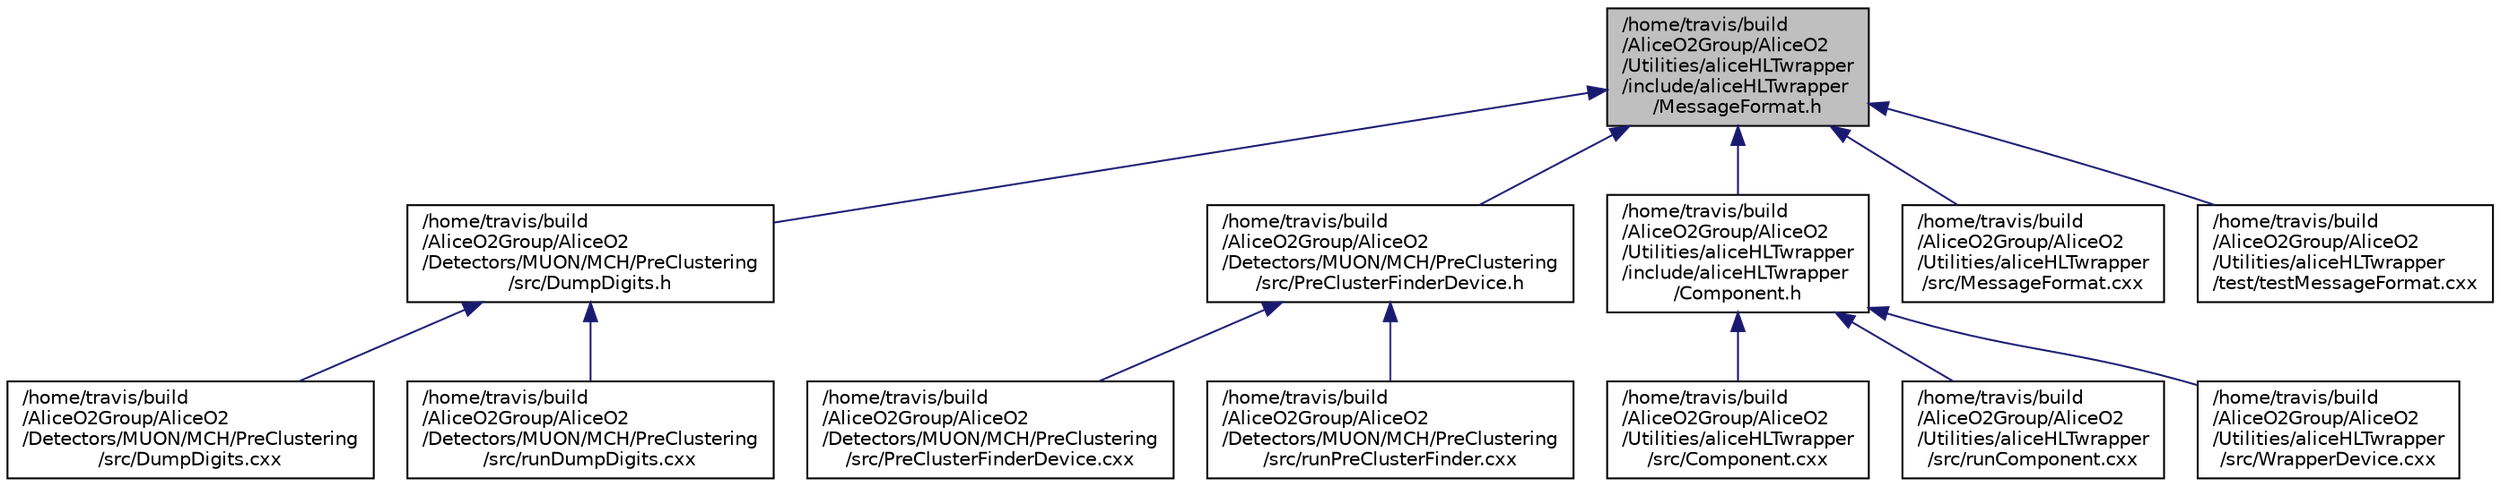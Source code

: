 digraph "/home/travis/build/AliceO2Group/AliceO2/Utilities/aliceHLTwrapper/include/aliceHLTwrapper/MessageFormat.h"
{
 // INTERACTIVE_SVG=YES
  bgcolor="transparent";
  edge [fontname="Helvetica",fontsize="10",labelfontname="Helvetica",labelfontsize="10"];
  node [fontname="Helvetica",fontsize="10",shape=record];
  Node1 [label="/home/travis/build\l/AliceO2Group/AliceO2\l/Utilities/aliceHLTwrapper\l/include/aliceHLTwrapper\l/MessageFormat.h",height=0.2,width=0.4,color="black", fillcolor="grey75", style="filled" fontcolor="black"];
  Node1 -> Node2 [dir="back",color="midnightblue",fontsize="10",style="solid",fontname="Helvetica"];
  Node2 [label="/home/travis/build\l/AliceO2Group/AliceO2\l/Detectors/MUON/MCH/PreClustering\l/src/DumpDigits.h",height=0.2,width=0.4,color="black",URL="$dc/d54/DumpDigits_8h.html"];
  Node2 -> Node3 [dir="back",color="midnightblue",fontsize="10",style="solid",fontname="Helvetica"];
  Node3 [label="/home/travis/build\l/AliceO2Group/AliceO2\l/Detectors/MUON/MCH/PreClustering\l/src/DumpDigits.cxx",height=0.2,width=0.4,color="black",URL="$d3/d04/DumpDigits_8cxx.html"];
  Node2 -> Node4 [dir="back",color="midnightblue",fontsize="10",style="solid",fontname="Helvetica"];
  Node4 [label="/home/travis/build\l/AliceO2Group/AliceO2\l/Detectors/MUON/MCH/PreClustering\l/src/runDumpDigits.cxx",height=0.2,width=0.4,color="black",URL="$db/dd0/runDumpDigits_8cxx.html"];
  Node1 -> Node5 [dir="back",color="midnightblue",fontsize="10",style="solid",fontname="Helvetica"];
  Node5 [label="/home/travis/build\l/AliceO2Group/AliceO2\l/Detectors/MUON/MCH/PreClustering\l/src/PreClusterFinderDevice.h",height=0.2,width=0.4,color="black",URL="$dd/db2/PreClusterFinderDevice_8h.html"];
  Node5 -> Node6 [dir="back",color="midnightblue",fontsize="10",style="solid",fontname="Helvetica"];
  Node6 [label="/home/travis/build\l/AliceO2Group/AliceO2\l/Detectors/MUON/MCH/PreClustering\l/src/PreClusterFinderDevice.cxx",height=0.2,width=0.4,color="black",URL="$dc/d75/PreClusterFinderDevice_8cxx.html"];
  Node5 -> Node7 [dir="back",color="midnightblue",fontsize="10",style="solid",fontname="Helvetica"];
  Node7 [label="/home/travis/build\l/AliceO2Group/AliceO2\l/Detectors/MUON/MCH/PreClustering\l/src/runPreClusterFinder.cxx",height=0.2,width=0.4,color="black",URL="$d2/db8/runPreClusterFinder_8cxx.html"];
  Node1 -> Node8 [dir="back",color="midnightblue",fontsize="10",style="solid",fontname="Helvetica"];
  Node8 [label="/home/travis/build\l/AliceO2Group/AliceO2\l/Utilities/aliceHLTwrapper\l/include/aliceHLTwrapper\l/Component.h",height=0.2,width=0.4,color="black",URL="$d0/da1/Component_8h.html"];
  Node8 -> Node9 [dir="back",color="midnightblue",fontsize="10",style="solid",fontname="Helvetica"];
  Node9 [label="/home/travis/build\l/AliceO2Group/AliceO2\l/Utilities/aliceHLTwrapper\l/src/Component.cxx",height=0.2,width=0.4,color="black",URL="$d8/dd8/Component_8cxx.html"];
  Node8 -> Node10 [dir="back",color="midnightblue",fontsize="10",style="solid",fontname="Helvetica"];
  Node10 [label="/home/travis/build\l/AliceO2Group/AliceO2\l/Utilities/aliceHLTwrapper\l/src/runComponent.cxx",height=0.2,width=0.4,color="black",URL="$de/d0e/runComponent_8cxx.html"];
  Node8 -> Node11 [dir="back",color="midnightblue",fontsize="10",style="solid",fontname="Helvetica"];
  Node11 [label="/home/travis/build\l/AliceO2Group/AliceO2\l/Utilities/aliceHLTwrapper\l/src/WrapperDevice.cxx",height=0.2,width=0.4,color="black",URL="$dd/d50/WrapperDevice_8cxx.html"];
  Node1 -> Node12 [dir="back",color="midnightblue",fontsize="10",style="solid",fontname="Helvetica"];
  Node12 [label="/home/travis/build\l/AliceO2Group/AliceO2\l/Utilities/aliceHLTwrapper\l/src/MessageFormat.cxx",height=0.2,width=0.4,color="black",URL="$d6/d62/MessageFormat_8cxx.html"];
  Node1 -> Node13 [dir="back",color="midnightblue",fontsize="10",style="solid",fontname="Helvetica"];
  Node13 [label="/home/travis/build\l/AliceO2Group/AliceO2\l/Utilities/aliceHLTwrapper\l/test/testMessageFormat.cxx",height=0.2,width=0.4,color="black",URL="$d5/db0/testMessageFormat_8cxx.html"];
}
